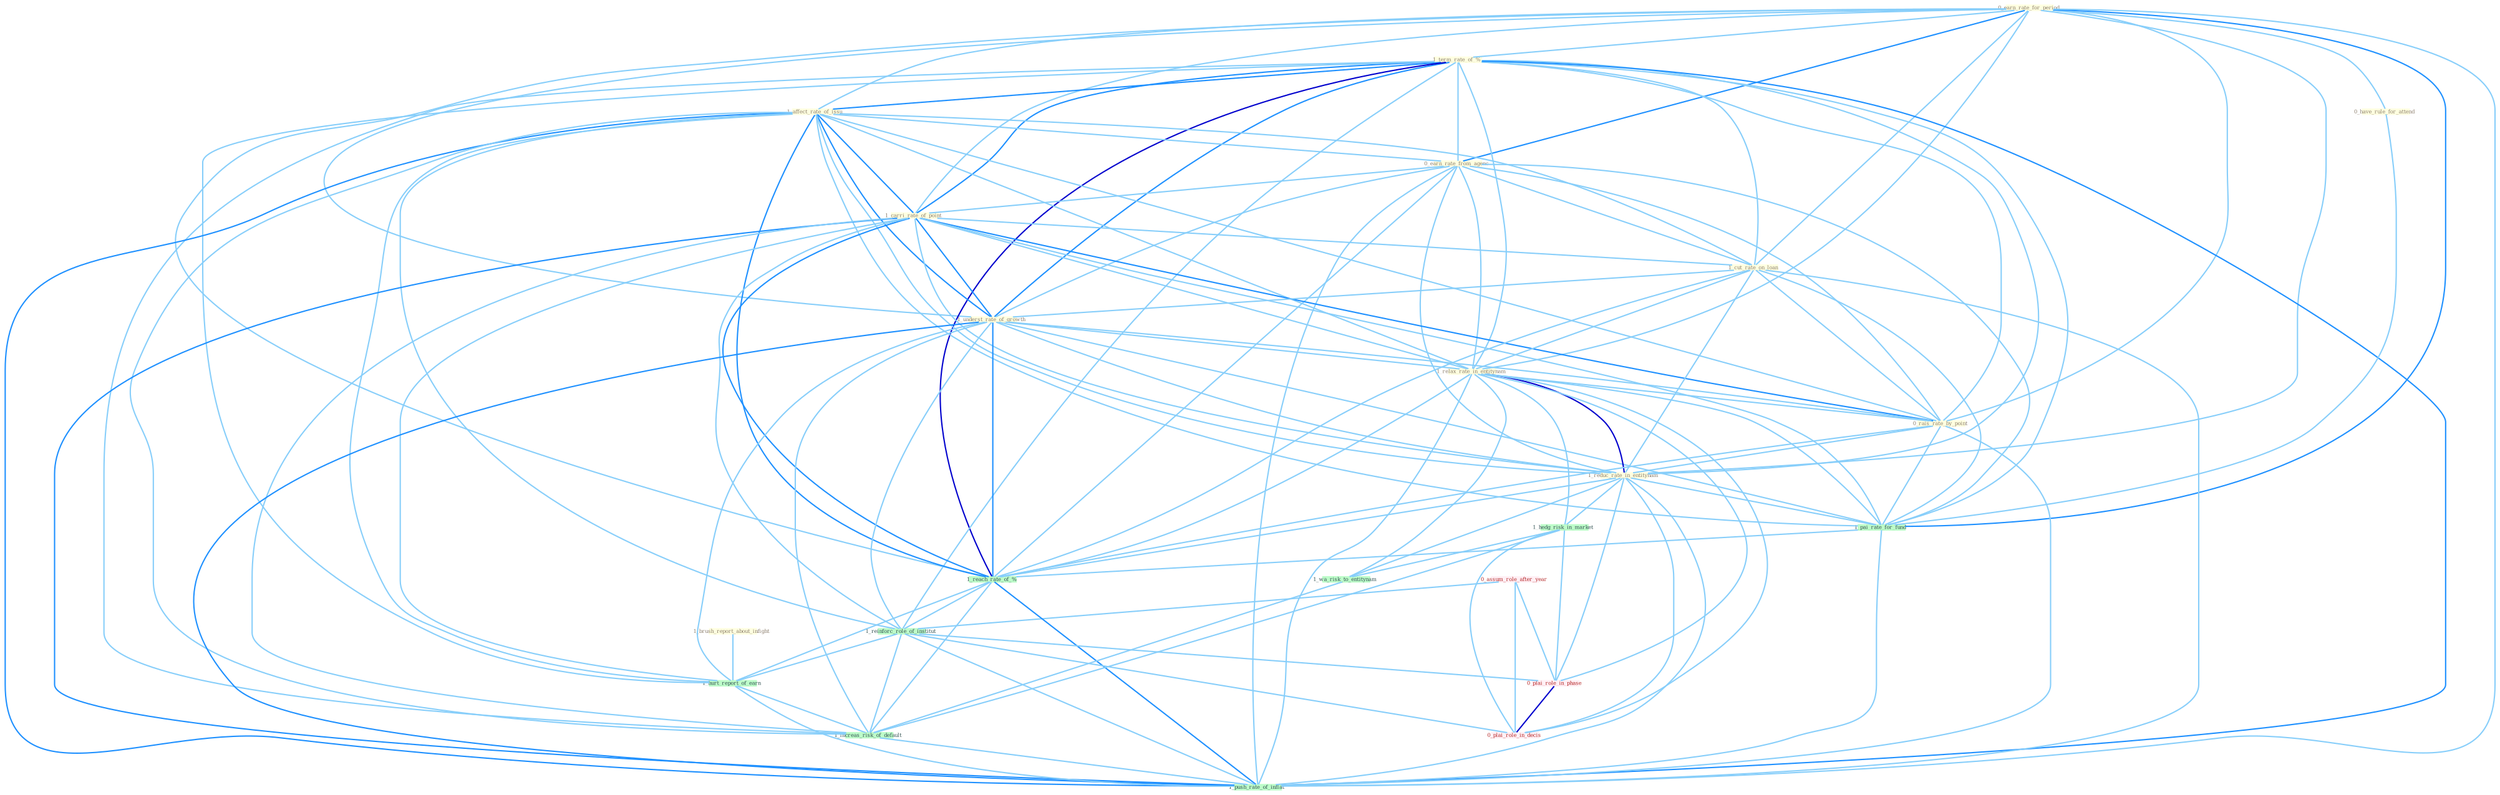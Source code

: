 Graph G{ 
    node
    [shape=polygon,style=filled,width=.5,height=.06,color="#BDFCC9",fixedsize=true,fontsize=4,
    fontcolor="#2f4f4f"];
    {node
    [color="#ffffe0", fontcolor="#8b7d6b"] "0_earn_rate_for_period " "1_term_rate_of_% " "1_brush_report_about_infight " "1_affect_rate_of_issu " "0_have_rule_for_attend " "0_earn_rate_from_agenc " "1_carri_rate_of_point " "1_cut_rate_on_loan " "1_underst_rate_of_growth " "1_relax_rate_in_entitynam " "0_rais_rate_by_point " "1_reduc_rate_in_entitynam "}
{node [color="#fff0f5", fontcolor="#b22222"] "0_assum_role_after_year " "0_plai_role_in_phase " "0_plai_role_in_decis "}
edge [color="#B0E2FF"];

	"0_earn_rate_for_period " -- "1_term_rate_of_% " [w="1", color="#87cefa" ];
	"0_earn_rate_for_period " -- "1_affect_rate_of_issu " [w="1", color="#87cefa" ];
	"0_earn_rate_for_period " -- "0_have_rule_for_attend " [w="1", color="#87cefa" ];
	"0_earn_rate_for_period " -- "0_earn_rate_from_agenc " [w="2", color="#1e90ff" , len=0.8];
	"0_earn_rate_for_period " -- "1_carri_rate_of_point " [w="1", color="#87cefa" ];
	"0_earn_rate_for_period " -- "1_cut_rate_on_loan " [w="1", color="#87cefa" ];
	"0_earn_rate_for_period " -- "1_underst_rate_of_growth " [w="1", color="#87cefa" ];
	"0_earn_rate_for_period " -- "1_relax_rate_in_entitynam " [w="1", color="#87cefa" ];
	"0_earn_rate_for_period " -- "0_rais_rate_by_point " [w="1", color="#87cefa" ];
	"0_earn_rate_for_period " -- "1_reduc_rate_in_entitynam " [w="1", color="#87cefa" ];
	"0_earn_rate_for_period " -- "1_pai_rate_for_fund " [w="2", color="#1e90ff" , len=0.8];
	"0_earn_rate_for_period " -- "1_reach_rate_of_% " [w="1", color="#87cefa" ];
	"0_earn_rate_for_period " -- "1_push_rate_of_inflat " [w="1", color="#87cefa" ];
	"1_term_rate_of_% " -- "1_affect_rate_of_issu " [w="2", color="#1e90ff" , len=0.8];
	"1_term_rate_of_% " -- "0_earn_rate_from_agenc " [w="1", color="#87cefa" ];
	"1_term_rate_of_% " -- "1_carri_rate_of_point " [w="2", color="#1e90ff" , len=0.8];
	"1_term_rate_of_% " -- "1_cut_rate_on_loan " [w="1", color="#87cefa" ];
	"1_term_rate_of_% " -- "1_underst_rate_of_growth " [w="2", color="#1e90ff" , len=0.8];
	"1_term_rate_of_% " -- "1_relax_rate_in_entitynam " [w="1", color="#87cefa" ];
	"1_term_rate_of_% " -- "0_rais_rate_by_point " [w="1", color="#87cefa" ];
	"1_term_rate_of_% " -- "1_reduc_rate_in_entitynam " [w="1", color="#87cefa" ];
	"1_term_rate_of_% " -- "1_pai_rate_for_fund " [w="1", color="#87cefa" ];
	"1_term_rate_of_% " -- "1_reach_rate_of_% " [w="3", color="#0000cd" , len=0.6];
	"1_term_rate_of_% " -- "1_reinforc_role_of_institut " [w="1", color="#87cefa" ];
	"1_term_rate_of_% " -- "1_hurt_report_of_earn " [w="1", color="#87cefa" ];
	"1_term_rate_of_% " -- "1_increas_risk_of_default " [w="1", color="#87cefa" ];
	"1_term_rate_of_% " -- "1_push_rate_of_inflat " [w="2", color="#1e90ff" , len=0.8];
	"1_brush_report_about_infight " -- "1_hurt_report_of_earn " [w="1", color="#87cefa" ];
	"1_affect_rate_of_issu " -- "0_earn_rate_from_agenc " [w="1", color="#87cefa" ];
	"1_affect_rate_of_issu " -- "1_carri_rate_of_point " [w="2", color="#1e90ff" , len=0.8];
	"1_affect_rate_of_issu " -- "1_cut_rate_on_loan " [w="1", color="#87cefa" ];
	"1_affect_rate_of_issu " -- "1_underst_rate_of_growth " [w="2", color="#1e90ff" , len=0.8];
	"1_affect_rate_of_issu " -- "1_relax_rate_in_entitynam " [w="1", color="#87cefa" ];
	"1_affect_rate_of_issu " -- "0_rais_rate_by_point " [w="1", color="#87cefa" ];
	"1_affect_rate_of_issu " -- "1_reduc_rate_in_entitynam " [w="1", color="#87cefa" ];
	"1_affect_rate_of_issu " -- "1_pai_rate_for_fund " [w="1", color="#87cefa" ];
	"1_affect_rate_of_issu " -- "1_reach_rate_of_% " [w="2", color="#1e90ff" , len=0.8];
	"1_affect_rate_of_issu " -- "1_reinforc_role_of_institut " [w="1", color="#87cefa" ];
	"1_affect_rate_of_issu " -- "1_hurt_report_of_earn " [w="1", color="#87cefa" ];
	"1_affect_rate_of_issu " -- "1_increas_risk_of_default " [w="1", color="#87cefa" ];
	"1_affect_rate_of_issu " -- "1_push_rate_of_inflat " [w="2", color="#1e90ff" , len=0.8];
	"0_have_rule_for_attend " -- "1_pai_rate_for_fund " [w="1", color="#87cefa" ];
	"0_earn_rate_from_agenc " -- "1_carri_rate_of_point " [w="1", color="#87cefa" ];
	"0_earn_rate_from_agenc " -- "1_cut_rate_on_loan " [w="1", color="#87cefa" ];
	"0_earn_rate_from_agenc " -- "1_underst_rate_of_growth " [w="1", color="#87cefa" ];
	"0_earn_rate_from_agenc " -- "1_relax_rate_in_entitynam " [w="1", color="#87cefa" ];
	"0_earn_rate_from_agenc " -- "0_rais_rate_by_point " [w="1", color="#87cefa" ];
	"0_earn_rate_from_agenc " -- "1_reduc_rate_in_entitynam " [w="1", color="#87cefa" ];
	"0_earn_rate_from_agenc " -- "1_pai_rate_for_fund " [w="1", color="#87cefa" ];
	"0_earn_rate_from_agenc " -- "1_reach_rate_of_% " [w="1", color="#87cefa" ];
	"0_earn_rate_from_agenc " -- "1_push_rate_of_inflat " [w="1", color="#87cefa" ];
	"1_carri_rate_of_point " -- "1_cut_rate_on_loan " [w="1", color="#87cefa" ];
	"1_carri_rate_of_point " -- "1_underst_rate_of_growth " [w="2", color="#1e90ff" , len=0.8];
	"1_carri_rate_of_point " -- "1_relax_rate_in_entitynam " [w="1", color="#87cefa" ];
	"1_carri_rate_of_point " -- "0_rais_rate_by_point " [w="2", color="#1e90ff" , len=0.8];
	"1_carri_rate_of_point " -- "1_reduc_rate_in_entitynam " [w="1", color="#87cefa" ];
	"1_carri_rate_of_point " -- "1_pai_rate_for_fund " [w="1", color="#87cefa" ];
	"1_carri_rate_of_point " -- "1_reach_rate_of_% " [w="2", color="#1e90ff" , len=0.8];
	"1_carri_rate_of_point " -- "1_reinforc_role_of_institut " [w="1", color="#87cefa" ];
	"1_carri_rate_of_point " -- "1_hurt_report_of_earn " [w="1", color="#87cefa" ];
	"1_carri_rate_of_point " -- "1_increas_risk_of_default " [w="1", color="#87cefa" ];
	"1_carri_rate_of_point " -- "1_push_rate_of_inflat " [w="2", color="#1e90ff" , len=0.8];
	"1_cut_rate_on_loan " -- "1_underst_rate_of_growth " [w="1", color="#87cefa" ];
	"1_cut_rate_on_loan " -- "1_relax_rate_in_entitynam " [w="1", color="#87cefa" ];
	"1_cut_rate_on_loan " -- "0_rais_rate_by_point " [w="1", color="#87cefa" ];
	"1_cut_rate_on_loan " -- "1_reduc_rate_in_entitynam " [w="1", color="#87cefa" ];
	"1_cut_rate_on_loan " -- "1_pai_rate_for_fund " [w="1", color="#87cefa" ];
	"1_cut_rate_on_loan " -- "1_reach_rate_of_% " [w="1", color="#87cefa" ];
	"1_cut_rate_on_loan " -- "1_push_rate_of_inflat " [w="1", color="#87cefa" ];
	"1_underst_rate_of_growth " -- "1_relax_rate_in_entitynam " [w="1", color="#87cefa" ];
	"1_underst_rate_of_growth " -- "0_rais_rate_by_point " [w="1", color="#87cefa" ];
	"1_underst_rate_of_growth " -- "1_reduc_rate_in_entitynam " [w="1", color="#87cefa" ];
	"1_underst_rate_of_growth " -- "1_pai_rate_for_fund " [w="1", color="#87cefa" ];
	"1_underst_rate_of_growth " -- "1_reach_rate_of_% " [w="2", color="#1e90ff" , len=0.8];
	"1_underst_rate_of_growth " -- "1_reinforc_role_of_institut " [w="1", color="#87cefa" ];
	"1_underst_rate_of_growth " -- "1_hurt_report_of_earn " [w="1", color="#87cefa" ];
	"1_underst_rate_of_growth " -- "1_increas_risk_of_default " [w="1", color="#87cefa" ];
	"1_underst_rate_of_growth " -- "1_push_rate_of_inflat " [w="2", color="#1e90ff" , len=0.8];
	"1_relax_rate_in_entitynam " -- "0_rais_rate_by_point " [w="1", color="#87cefa" ];
	"1_relax_rate_in_entitynam " -- "1_reduc_rate_in_entitynam " [w="3", color="#0000cd" , len=0.6];
	"1_relax_rate_in_entitynam " -- "1_hedg_risk_in_market " [w="1", color="#87cefa" ];
	"1_relax_rate_in_entitynam " -- "1_pai_rate_for_fund " [w="1", color="#87cefa" ];
	"1_relax_rate_in_entitynam " -- "1_reach_rate_of_% " [w="1", color="#87cefa" ];
	"1_relax_rate_in_entitynam " -- "1_wa_risk_to_entitynam " [w="1", color="#87cefa" ];
	"1_relax_rate_in_entitynam " -- "0_plai_role_in_phase " [w="1", color="#87cefa" ];
	"1_relax_rate_in_entitynam " -- "0_plai_role_in_decis " [w="1", color="#87cefa" ];
	"1_relax_rate_in_entitynam " -- "1_push_rate_of_inflat " [w="1", color="#87cefa" ];
	"0_rais_rate_by_point " -- "1_reduc_rate_in_entitynam " [w="1", color="#87cefa" ];
	"0_rais_rate_by_point " -- "1_pai_rate_for_fund " [w="1", color="#87cefa" ];
	"0_rais_rate_by_point " -- "1_reach_rate_of_% " [w="1", color="#87cefa" ];
	"0_rais_rate_by_point " -- "1_push_rate_of_inflat " [w="1", color="#87cefa" ];
	"1_reduc_rate_in_entitynam " -- "1_hedg_risk_in_market " [w="1", color="#87cefa" ];
	"1_reduc_rate_in_entitynam " -- "1_pai_rate_for_fund " [w="1", color="#87cefa" ];
	"1_reduc_rate_in_entitynam " -- "1_reach_rate_of_% " [w="1", color="#87cefa" ];
	"1_reduc_rate_in_entitynam " -- "1_wa_risk_to_entitynam " [w="1", color="#87cefa" ];
	"1_reduc_rate_in_entitynam " -- "0_plai_role_in_phase " [w="1", color="#87cefa" ];
	"1_reduc_rate_in_entitynam " -- "0_plai_role_in_decis " [w="1", color="#87cefa" ];
	"1_reduc_rate_in_entitynam " -- "1_push_rate_of_inflat " [w="1", color="#87cefa" ];
	"0_assum_role_after_year " -- "1_reinforc_role_of_institut " [w="1", color="#87cefa" ];
	"0_assum_role_after_year " -- "0_plai_role_in_phase " [w="1", color="#87cefa" ];
	"0_assum_role_after_year " -- "0_plai_role_in_decis " [w="1", color="#87cefa" ];
	"1_hedg_risk_in_market " -- "1_wa_risk_to_entitynam " [w="1", color="#87cefa" ];
	"1_hedg_risk_in_market " -- "0_plai_role_in_phase " [w="1", color="#87cefa" ];
	"1_hedg_risk_in_market " -- "1_increas_risk_of_default " [w="1", color="#87cefa" ];
	"1_hedg_risk_in_market " -- "0_plai_role_in_decis " [w="1", color="#87cefa" ];
	"1_pai_rate_for_fund " -- "1_reach_rate_of_% " [w="1", color="#87cefa" ];
	"1_pai_rate_for_fund " -- "1_push_rate_of_inflat " [w="1", color="#87cefa" ];
	"1_reach_rate_of_% " -- "1_reinforc_role_of_institut " [w="1", color="#87cefa" ];
	"1_reach_rate_of_% " -- "1_hurt_report_of_earn " [w="1", color="#87cefa" ];
	"1_reach_rate_of_% " -- "1_increas_risk_of_default " [w="1", color="#87cefa" ];
	"1_reach_rate_of_% " -- "1_push_rate_of_inflat " [w="2", color="#1e90ff" , len=0.8];
	"1_reinforc_role_of_institut " -- "0_plai_role_in_phase " [w="1", color="#87cefa" ];
	"1_reinforc_role_of_institut " -- "1_hurt_report_of_earn " [w="1", color="#87cefa" ];
	"1_reinforc_role_of_institut " -- "1_increas_risk_of_default " [w="1", color="#87cefa" ];
	"1_reinforc_role_of_institut " -- "0_plai_role_in_decis " [w="1", color="#87cefa" ];
	"1_reinforc_role_of_institut " -- "1_push_rate_of_inflat " [w="1", color="#87cefa" ];
	"1_wa_risk_to_entitynam " -- "1_increas_risk_of_default " [w="1", color="#87cefa" ];
	"0_plai_role_in_phase " -- "0_plai_role_in_decis " [w="3", color="#0000cd" , len=0.6];
	"1_hurt_report_of_earn " -- "1_increas_risk_of_default " [w="1", color="#87cefa" ];
	"1_hurt_report_of_earn " -- "1_push_rate_of_inflat " [w="1", color="#87cefa" ];
	"1_increas_risk_of_default " -- "1_push_rate_of_inflat " [w="1", color="#87cefa" ];
}